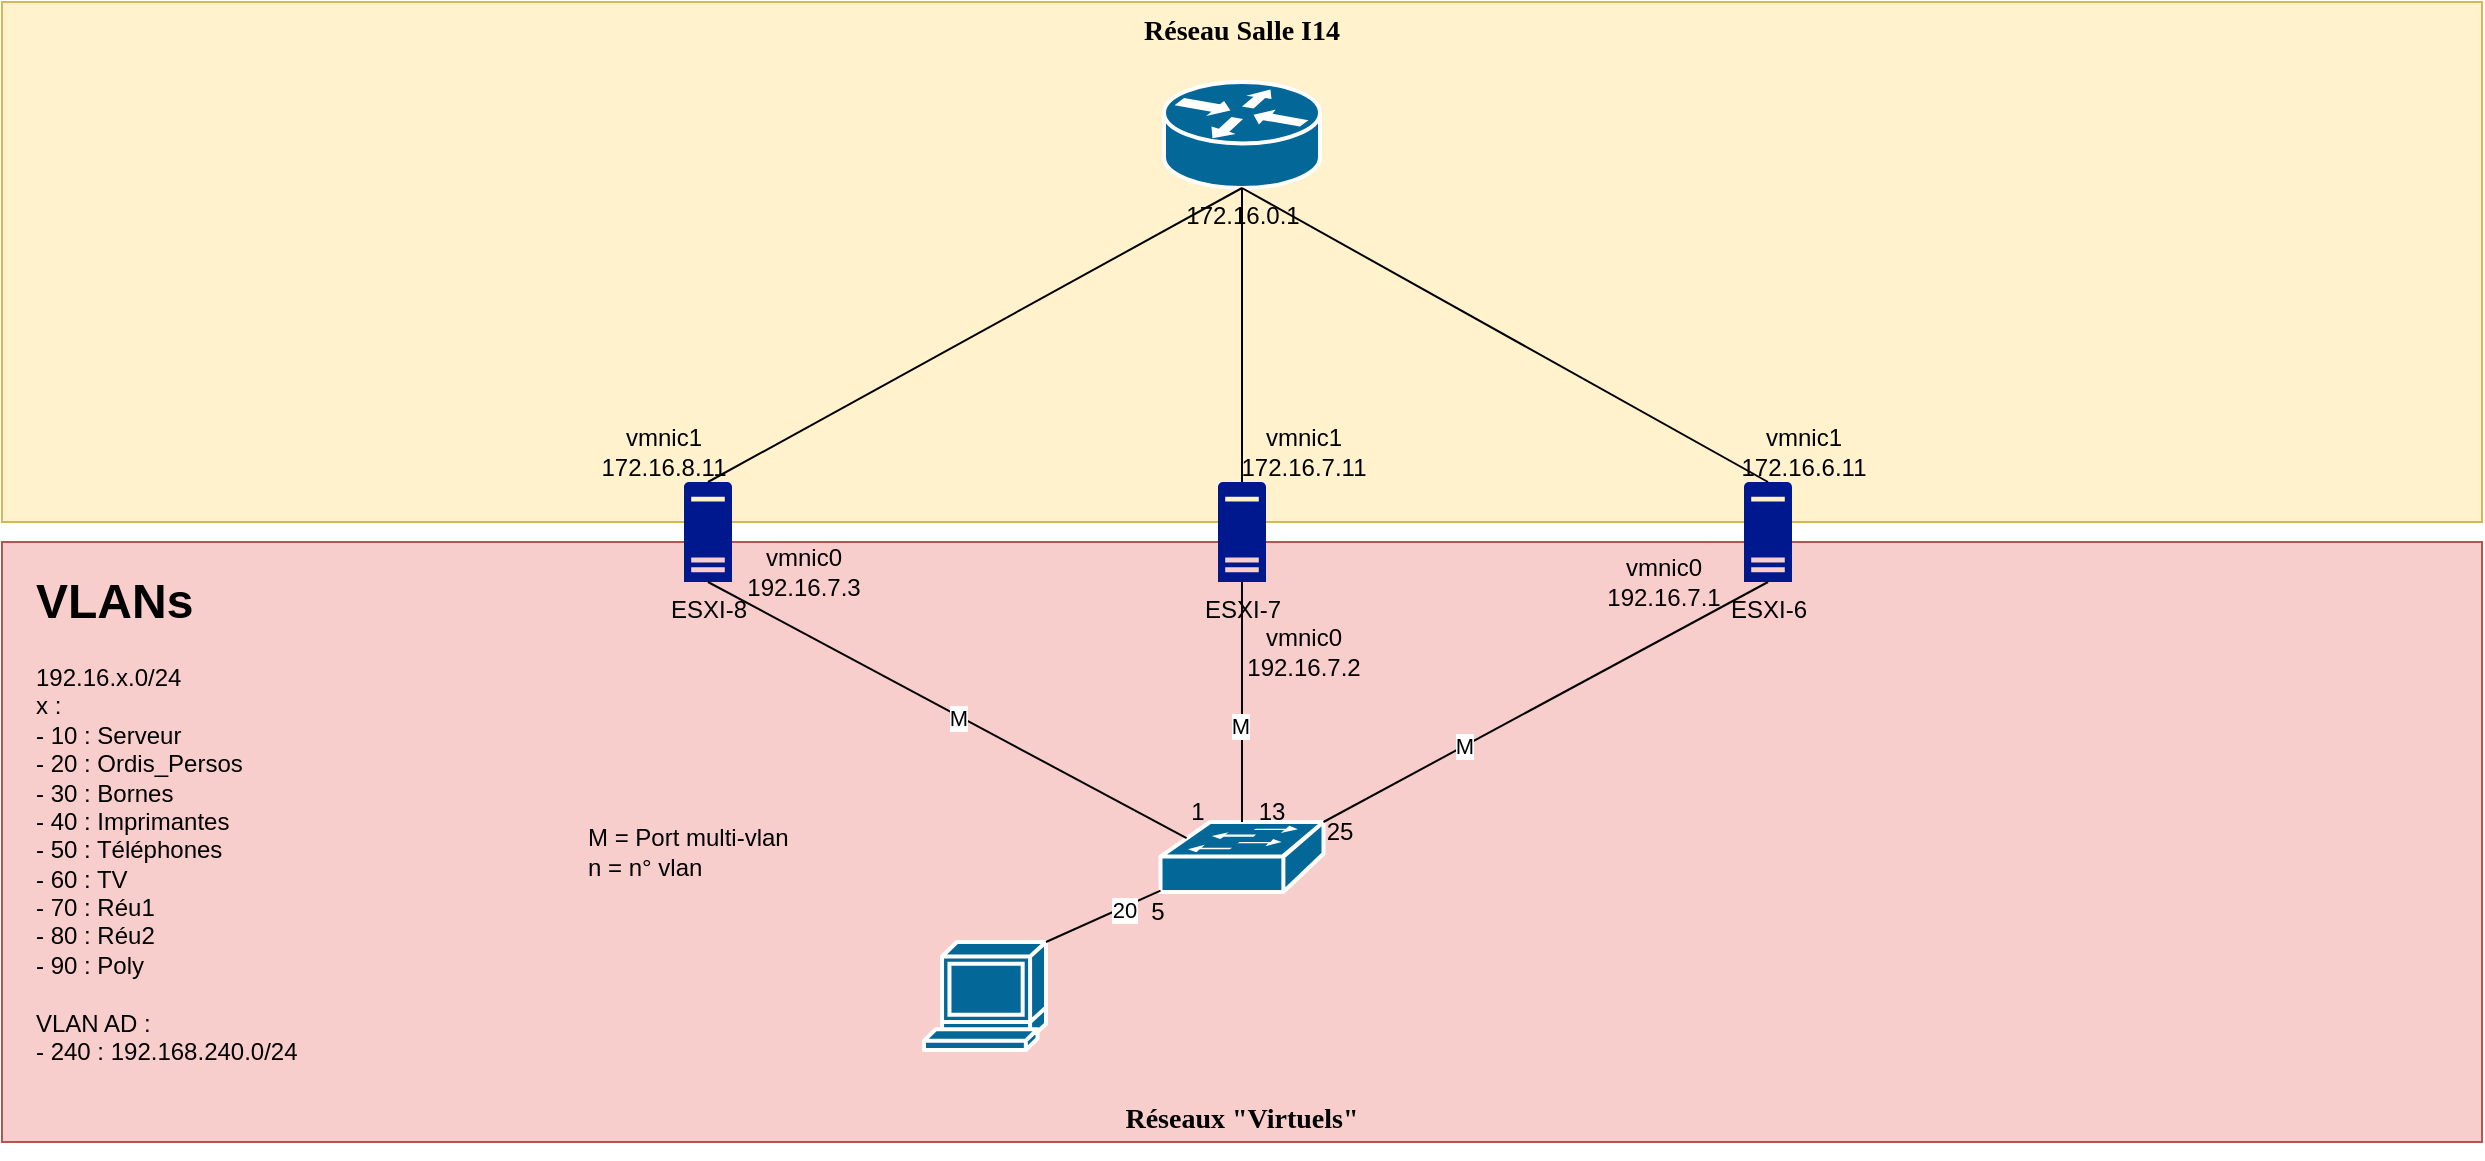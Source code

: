 <mxfile version="20.8.5" type="github">
  <diagram name="Page-1" id="c37626ed-c26b-45fb-9056-f9ebc6bb27b6">
    <mxGraphModel dx="2466" dy="762" grid="1" gridSize="10" guides="1" tooltips="1" connect="1" arrows="1" fold="1" page="1" pageScale="1" pageWidth="1100" pageHeight="850" background="none" math="0" shadow="0">
      <root>
        <mxCell id="0" />
        <mxCell id="1" parent="0" />
        <mxCell id="S-VgMTXi0rojGaED3WKQ-2" value="Réseaux &quot;Virtuels&quot;" style="whiteSpace=wrap;html=1;rounded=0;shadow=0;comic=0;strokeWidth=1;fontFamily=Verdana;fontSize=14;fillColor=#f8cecc;strokeColor=#b85450;verticalAlign=bottom;fontStyle=1" vertex="1" parent="1">
          <mxGeometry x="-621" y="390" width="1240" height="300" as="geometry" />
        </mxCell>
        <mxCell id="1c7a67bf8fd3230f-83" value="Réseau Salle I14" style="whiteSpace=wrap;html=1;rounded=0;shadow=0;comic=0;strokeWidth=1;fontFamily=Verdana;fontSize=14;fillColor=#fff2cc;strokeColor=#d6b656;verticalAlign=top;fontStyle=1" parent="1" vertex="1">
          <mxGeometry x="-621" y="120" width="1240" height="260" as="geometry" />
        </mxCell>
        <mxCell id="vLjDbiqeGYyuWvh9xT9g-1" value="172.16.0.1" style="shape=mxgraph.cisco.routers.router;html=1;pointerEvents=1;dashed=0;fillColor=#036897;strokeColor=#ffffff;strokeWidth=2;verticalLabelPosition=bottom;verticalAlign=top;align=center;outlineConnect=0;" parent="1" vertex="1">
          <mxGeometry x="-40" y="160" width="78" height="53" as="geometry" />
        </mxCell>
        <mxCell id="vLjDbiqeGYyuWvh9xT9g-2" value="ESXI-8" style="sketch=0;aspect=fixed;pointerEvents=1;shadow=0;dashed=0;html=1;strokeColor=none;labelPosition=center;verticalLabelPosition=bottom;verticalAlign=top;align=center;fillColor=#00188D;shape=mxgraph.mscae.enterprise.server_generic" parent="1" vertex="1">
          <mxGeometry x="-280" y="360" width="24" height="50" as="geometry" />
        </mxCell>
        <mxCell id="vLjDbiqeGYyuWvh9xT9g-3" value="ESXI-7" style="sketch=0;aspect=fixed;pointerEvents=1;shadow=0;dashed=0;html=1;strokeColor=none;labelPosition=center;verticalLabelPosition=bottom;verticalAlign=top;align=center;fillColor=#00188D;shape=mxgraph.mscae.enterprise.server_generic" parent="1" vertex="1">
          <mxGeometry x="-13" y="360" width="24" height="50" as="geometry" />
        </mxCell>
        <mxCell id="vLjDbiqeGYyuWvh9xT9g-6" value="ESXI-6" style="sketch=0;aspect=fixed;pointerEvents=1;shadow=0;dashed=0;html=1;strokeColor=none;labelPosition=center;verticalLabelPosition=bottom;verticalAlign=top;align=center;fillColor=#00188D;shape=mxgraph.mscae.enterprise.server_generic" parent="1" vertex="1">
          <mxGeometry x="250" y="360" width="24" height="50" as="geometry" />
        </mxCell>
        <mxCell id="vLjDbiqeGYyuWvh9xT9g-9" value="" style="endArrow=none;html=1;rounded=0;exitX=0.5;exitY=0;exitDx=0;exitDy=0;exitPerimeter=0;entryX=0.5;entryY=1;entryDx=0;entryDy=0;entryPerimeter=0;" parent="1" source="vLjDbiqeGYyuWvh9xT9g-2" target="vLjDbiqeGYyuWvh9xT9g-1" edge="1">
          <mxGeometry width="50" height="50" relative="1" as="geometry">
            <mxPoint x="-40" y="410" as="sourcePoint" />
            <mxPoint x="10" y="360" as="targetPoint" />
          </mxGeometry>
        </mxCell>
        <mxCell id="vLjDbiqeGYyuWvh9xT9g-10" value="" style="endArrow=none;html=1;rounded=0;entryX=0.5;entryY=1;entryDx=0;entryDy=0;entryPerimeter=0;exitX=0.5;exitY=0;exitDx=0;exitDy=0;exitPerimeter=0;" parent="1" source="vLjDbiqeGYyuWvh9xT9g-3" target="vLjDbiqeGYyuWvh9xT9g-1" edge="1">
          <mxGeometry width="50" height="50" relative="1" as="geometry">
            <mxPoint x="-40" y="410" as="sourcePoint" />
            <mxPoint x="10" y="360" as="targetPoint" />
          </mxGeometry>
        </mxCell>
        <mxCell id="vLjDbiqeGYyuWvh9xT9g-11" value="" style="endArrow=none;html=1;rounded=0;entryX=0.5;entryY=1;entryDx=0;entryDy=0;entryPerimeter=0;exitX=0.5;exitY=0;exitDx=0;exitDy=0;exitPerimeter=0;" parent="1" source="vLjDbiqeGYyuWvh9xT9g-6" target="vLjDbiqeGYyuWvh9xT9g-1" edge="1">
          <mxGeometry width="50" height="50" relative="1" as="geometry">
            <mxPoint x="-40" y="410" as="sourcePoint" />
            <mxPoint x="10" y="360" as="targetPoint" />
          </mxGeometry>
        </mxCell>
        <mxCell id="vLjDbiqeGYyuWvh9xT9g-13" value="vmnic1&lt;br&gt;172.16.8.11" style="text;html=1;strokeColor=none;fillColor=none;align=center;verticalAlign=middle;whiteSpace=wrap;rounded=0;" parent="1" vertex="1">
          <mxGeometry x="-320" y="330" width="60" height="30" as="geometry" />
        </mxCell>
        <mxCell id="vLjDbiqeGYyuWvh9xT9g-17" value="vmnic1&lt;br&gt;172.16.6.11" style="text;html=1;strokeColor=none;fillColor=none;align=center;verticalAlign=middle;whiteSpace=wrap;rounded=0;" parent="1" vertex="1">
          <mxGeometry x="250" y="330" width="60" height="30" as="geometry" />
        </mxCell>
        <mxCell id="vLjDbiqeGYyuWvh9xT9g-18" value="vmnic1&lt;br&gt;172.16.7.11" style="text;html=1;strokeColor=none;fillColor=none;align=center;verticalAlign=middle;whiteSpace=wrap;rounded=0;" parent="1" vertex="1">
          <mxGeometry y="330" width="60" height="30" as="geometry" />
        </mxCell>
        <mxCell id="S-VgMTXi0rojGaED3WKQ-3" style="edgeStyle=orthogonalEdgeStyle;rounded=0;orthogonalLoop=1;jettySize=auto;html=1;exitX=0.5;exitY=1;exitDx=0;exitDy=0;" edge="1" parent="1" source="S-VgMTXi0rojGaED3WKQ-2" target="S-VgMTXi0rojGaED3WKQ-2">
          <mxGeometry relative="1" as="geometry" />
        </mxCell>
        <mxCell id="S-VgMTXi0rojGaED3WKQ-4" value="" style="shape=mxgraph.cisco.switches.workgroup_switch;html=1;pointerEvents=1;dashed=0;fillColor=#036897;strokeColor=#ffffff;strokeWidth=2;verticalLabelPosition=bottom;verticalAlign=top;align=center;outlineConnect=0;" vertex="1" parent="1">
          <mxGeometry x="-41.75" y="530" width="81.5" height="35" as="geometry" />
        </mxCell>
        <mxCell id="S-VgMTXi0rojGaED3WKQ-6" value="" style="endArrow=none;html=1;rounded=0;entryX=0.5;entryY=1;entryDx=0;entryDy=0;entryPerimeter=0;exitX=0.5;exitY=0;exitDx=0;exitDy=0;exitPerimeter=0;" edge="1" parent="1" source="S-VgMTXi0rojGaED3WKQ-4" target="vLjDbiqeGYyuWvh9xT9g-3">
          <mxGeometry width="50" height="50" relative="1" as="geometry">
            <mxPoint x="-60" y="460" as="sourcePoint" />
            <mxPoint x="-10" y="410" as="targetPoint" />
          </mxGeometry>
        </mxCell>
        <mxCell id="S-VgMTXi0rojGaED3WKQ-24" value="M" style="edgeLabel;html=1;align=center;verticalAlign=middle;resizable=0;points=[];" vertex="1" connectable="0" parent="S-VgMTXi0rojGaED3WKQ-6">
          <mxGeometry x="-0.198" y="1" relative="1" as="geometry">
            <mxPoint as="offset" />
          </mxGeometry>
        </mxCell>
        <mxCell id="S-VgMTXi0rojGaED3WKQ-7" value="" style="endArrow=none;html=1;rounded=0;entryX=0.5;entryY=1;entryDx=0;entryDy=0;entryPerimeter=0;exitX=1;exitY=0;exitDx=0;exitDy=0;exitPerimeter=0;" edge="1" parent="1" source="S-VgMTXi0rojGaED3WKQ-4" target="vLjDbiqeGYyuWvh9xT9g-6">
          <mxGeometry width="50" height="50" relative="1" as="geometry">
            <mxPoint x="-60" y="460" as="sourcePoint" />
            <mxPoint x="-10" y="410" as="targetPoint" />
          </mxGeometry>
        </mxCell>
        <mxCell id="S-VgMTXi0rojGaED3WKQ-25" value="M" style="edgeLabel;html=1;align=center;verticalAlign=middle;resizable=0;points=[];" vertex="1" connectable="0" parent="S-VgMTXi0rojGaED3WKQ-7">
          <mxGeometry x="-0.37" relative="1" as="geometry">
            <mxPoint as="offset" />
          </mxGeometry>
        </mxCell>
        <mxCell id="S-VgMTXi0rojGaED3WKQ-8" value="" style="endArrow=none;html=1;rounded=0;exitX=0.5;exitY=1;exitDx=0;exitDy=0;exitPerimeter=0;entryX=0.16;entryY=0.23;entryDx=0;entryDy=0;entryPerimeter=0;" edge="1" parent="1" source="vLjDbiqeGYyuWvh9xT9g-2" target="S-VgMTXi0rojGaED3WKQ-4">
          <mxGeometry width="50" height="50" relative="1" as="geometry">
            <mxPoint x="-60" y="460" as="sourcePoint" />
            <mxPoint x="-10" y="410" as="targetPoint" />
          </mxGeometry>
        </mxCell>
        <mxCell id="S-VgMTXi0rojGaED3WKQ-26" value="M" style="edgeLabel;html=1;align=center;verticalAlign=middle;resizable=0;points=[];" vertex="1" connectable="0" parent="S-VgMTXi0rojGaED3WKQ-8">
          <mxGeometry x="0.048" relative="1" as="geometry">
            <mxPoint y="1" as="offset" />
          </mxGeometry>
        </mxCell>
        <mxCell id="S-VgMTXi0rojGaED3WKQ-9" value="vmnic0&lt;br&gt;192.16.7.2" style="text;html=1;strokeColor=none;fillColor=none;align=center;verticalAlign=middle;whiteSpace=wrap;rounded=0;" vertex="1" parent="1">
          <mxGeometry y="430" width="60" height="30" as="geometry" />
        </mxCell>
        <mxCell id="S-VgMTXi0rojGaED3WKQ-11" value="vmnic0&lt;br&gt;192.16.7.1" style="text;html=1;strokeColor=none;fillColor=none;align=center;verticalAlign=middle;whiteSpace=wrap;rounded=0;" vertex="1" parent="1">
          <mxGeometry x="180" y="395" width="60" height="30" as="geometry" />
        </mxCell>
        <mxCell id="S-VgMTXi0rojGaED3WKQ-13" value="vmnic0&lt;br&gt;192.16.7.3" style="text;html=1;strokeColor=none;fillColor=none;align=center;verticalAlign=middle;whiteSpace=wrap;rounded=0;" vertex="1" parent="1">
          <mxGeometry x="-250" y="390" width="60" height="30" as="geometry" />
        </mxCell>
        <mxCell id="S-VgMTXi0rojGaED3WKQ-14" value="" style="shape=mxgraph.cisco.computers_and_peripherals.terminal;html=1;pointerEvents=1;dashed=0;fillColor=#036897;strokeColor=#ffffff;strokeWidth=2;verticalLabelPosition=bottom;verticalAlign=top;align=center;outlineConnect=0;" vertex="1" parent="1">
          <mxGeometry x="-160" y="590" width="61" height="54" as="geometry" />
        </mxCell>
        <mxCell id="S-VgMTXi0rojGaED3WKQ-15" value="" style="endArrow=none;html=1;rounded=0;exitX=1;exitY=0;exitDx=0;exitDy=0;exitPerimeter=0;entryX=0;entryY=0.98;entryDx=0;entryDy=0;entryPerimeter=0;" edge="1" parent="1" source="S-VgMTXi0rojGaED3WKQ-14" target="S-VgMTXi0rojGaED3WKQ-4">
          <mxGeometry width="50" height="50" relative="1" as="geometry">
            <mxPoint x="-258" y="420.0" as="sourcePoint" />
            <mxPoint x="-18.71" y="548.05" as="targetPoint" />
            <Array as="points" />
          </mxGeometry>
        </mxCell>
        <mxCell id="S-VgMTXi0rojGaED3WKQ-27" value="20" style="edgeLabel;html=1;align=center;verticalAlign=middle;resizable=0;points=[];" vertex="1" connectable="0" parent="S-VgMTXi0rojGaED3WKQ-15">
          <mxGeometry x="0.317" y="-1" relative="1" as="geometry">
            <mxPoint as="offset" />
          </mxGeometry>
        </mxCell>
        <mxCell id="S-VgMTXi0rojGaED3WKQ-19" value="1" style="text;html=1;strokeColor=none;fillColor=none;align=center;verticalAlign=middle;whiteSpace=wrap;rounded=0;" vertex="1" parent="1">
          <mxGeometry x="-33" y="520" width="20" height="10" as="geometry" />
        </mxCell>
        <mxCell id="S-VgMTXi0rojGaED3WKQ-20" value="13" style="text;html=1;strokeColor=none;fillColor=none;align=center;verticalAlign=middle;whiteSpace=wrap;rounded=0;" vertex="1" parent="1">
          <mxGeometry y="520" width="28" height="10" as="geometry" />
        </mxCell>
        <mxCell id="S-VgMTXi0rojGaED3WKQ-22" value="25" style="text;html=1;strokeColor=none;fillColor=none;align=center;verticalAlign=middle;whiteSpace=wrap;rounded=0;" vertex="1" parent="1">
          <mxGeometry x="38" y="530" width="20" height="10" as="geometry" />
        </mxCell>
        <mxCell id="S-VgMTXi0rojGaED3WKQ-23" value="5" style="text;html=1;strokeColor=none;fillColor=none;align=center;verticalAlign=middle;whiteSpace=wrap;rounded=0;" vertex="1" parent="1">
          <mxGeometry x="-53" y="565" width="20" height="20" as="geometry" />
        </mxCell>
        <mxCell id="S-VgMTXi0rojGaED3WKQ-28" value="M = Port multi-vlan&lt;br&gt;n = n° vlan" style="text;html=1;strokeColor=none;fillColor=none;align=left;verticalAlign=middle;whiteSpace=wrap;rounded=0;" vertex="1" parent="1">
          <mxGeometry x="-330" y="530" width="170" height="30" as="geometry" />
        </mxCell>
        <mxCell id="S-VgMTXi0rojGaED3WKQ-29" value="&lt;h1&gt;VLANs&lt;/h1&gt;&lt;div&gt;192.16.x.0/24&lt;/div&gt;&lt;div&gt;x :&lt;/div&gt;&lt;div&gt;- 10 : Serveur&lt;/div&gt;&lt;div&gt;- 20 : Ordis_Persos&lt;/div&gt;&lt;div&gt;- 30 : Bornes&lt;/div&gt;&lt;div&gt;- 40 : Imprimantes&lt;/div&gt;&lt;div&gt;- 50 : Téléphones&lt;/div&gt;&lt;div&gt;- 60 : TV&lt;/div&gt;&lt;div&gt;- 70 : Réu1&lt;/div&gt;&lt;div&gt;- 80 : Réu2&lt;/div&gt;&lt;div&gt;- 90 : Poly&lt;/div&gt;&lt;div&gt;&lt;br&gt;&lt;/div&gt;&lt;div&gt;VLAN AD :&amp;nbsp;&lt;/div&gt;&lt;div&gt;- 240 : 192.168.240.0/24&lt;/div&gt;" style="text;html=1;strokeColor=none;fillColor=none;spacing=5;spacingTop=-20;whiteSpace=wrap;overflow=hidden;rounded=0;" vertex="1" parent="1">
          <mxGeometry x="-609" y="400" width="190" height="260" as="geometry" />
        </mxCell>
      </root>
    </mxGraphModel>
  </diagram>
</mxfile>
